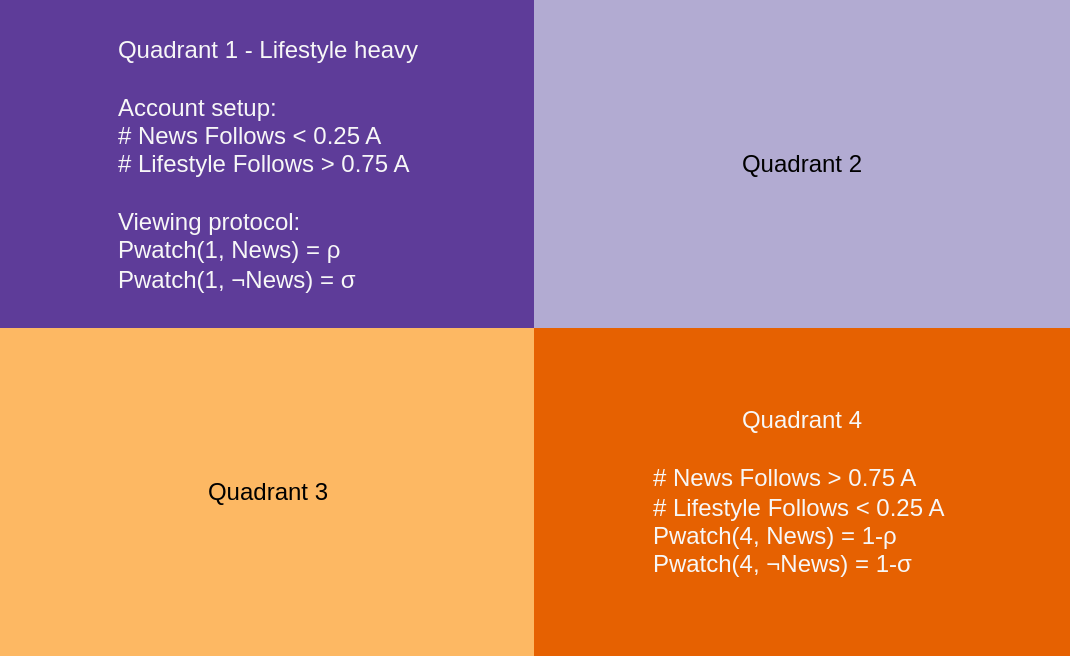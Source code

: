 <mxfile version="26.2.14">
  <diagram name="Page-1" id="hRr5kimbQxW6g2onVM2X">
    <mxGraphModel dx="705" dy="475" grid="1" gridSize="1" guides="1" tooltips="1" connect="1" arrows="1" fold="1" page="1" pageScale="1" pageWidth="850" pageHeight="1100" math="0" shadow="0" adaptiveColors="auto">
      <root>
        <mxCell id="0" />
        <mxCell id="1" parent="0" />
        <mxCell id="ILlvKbUS54B9NnVb6DW4-1" value="Quadrant 1 - Lifestyle heavy&lt;div&gt;&lt;br&gt;&lt;/div&gt;&lt;div&gt;&lt;div style=&quot;text-align: left;&quot;&gt;Account setup:&lt;/div&gt;&lt;div style=&quot;text-align: left;&quot;&gt;# News Follows &amp;lt; 0.25 A&lt;/div&gt;&lt;div&gt;&lt;div style=&quot;text-align: left;&quot;&gt;# Lifestyle Follows &amp;gt; 0.75 A&lt;/div&gt;&lt;div style=&quot;text-align: left;&quot;&gt;&lt;br&gt;&lt;/div&gt;&lt;div style=&quot;text-align: left;&quot;&gt;Viewing protocol:&lt;/div&gt;&lt;div style=&quot;text-align: left;&quot;&gt;Pwatch(1, News) =&amp;nbsp;ρ&lt;br&gt;&lt;/div&gt;&lt;/div&gt;&lt;div style=&quot;text-align: left;&quot;&gt;Pwatch(1,&amp;nbsp;&lt;span style=&quot;&quot;&gt;¬&lt;/span&gt;News) =&amp;nbsp;&lt;span style=&quot;&quot;&gt;σ&lt;/span&gt;&lt;/div&gt;&lt;/div&gt;" style="rounded=0;whiteSpace=wrap;html=1;fillColor=#5E3C99;strokeColor=none;fontColor=#F7F7F7;" vertex="1" parent="1">
          <mxGeometry x="96" y="68" width="268" height="164" as="geometry" />
        </mxCell>
        <mxCell id="ILlvKbUS54B9NnVb6DW4-2" value="Quadrant 2" style="rounded=0;whiteSpace=wrap;html=1;fillColor=#B2ABD2;strokeColor=none;fontColor=#000000;" vertex="1" parent="1">
          <mxGeometry x="363" y="68" width="268" height="164" as="geometry" />
        </mxCell>
        <mxCell id="ILlvKbUS54B9NnVb6DW4-3" value="Quadrant 3" style="rounded=0;whiteSpace=wrap;html=1;fillColor=#FDB863;strokeColor=none;fontColor=#000000;" vertex="1" parent="1">
          <mxGeometry x="96" y="232" width="268" height="164" as="geometry" />
        </mxCell>
        <mxCell id="ILlvKbUS54B9NnVb6DW4-4" value="Quadrant 4&lt;div&gt;&lt;br&gt;&lt;/div&gt;&lt;div&gt;&lt;div style=&quot;text-align: left;&quot;&gt;# News Follows &amp;gt; 0.75 A&lt;/div&gt;&lt;div&gt;&lt;div style=&quot;text-align: left;&quot;&gt;# Lifestyle Follows &amp;lt; 0.25 A&amp;nbsp;&lt;/div&gt;&lt;div style=&quot;text-align: left;&quot;&gt;Pwatch(4, News) = 1-ρ&lt;br&gt;&lt;/div&gt;&lt;/div&gt;&lt;div style=&quot;text-align: left;&quot;&gt;Pwatch(4,&amp;nbsp;¬News) = 1-σ&lt;/div&gt;&lt;/div&gt;" style="rounded=0;whiteSpace=wrap;html=1;fillColor=#E66101;strokeColor=none;fontColor=#F7F7F7;" vertex="1" parent="1">
          <mxGeometry x="363" y="232" width="268" height="164" as="geometry" />
        </mxCell>
      </root>
    </mxGraphModel>
  </diagram>
</mxfile>
